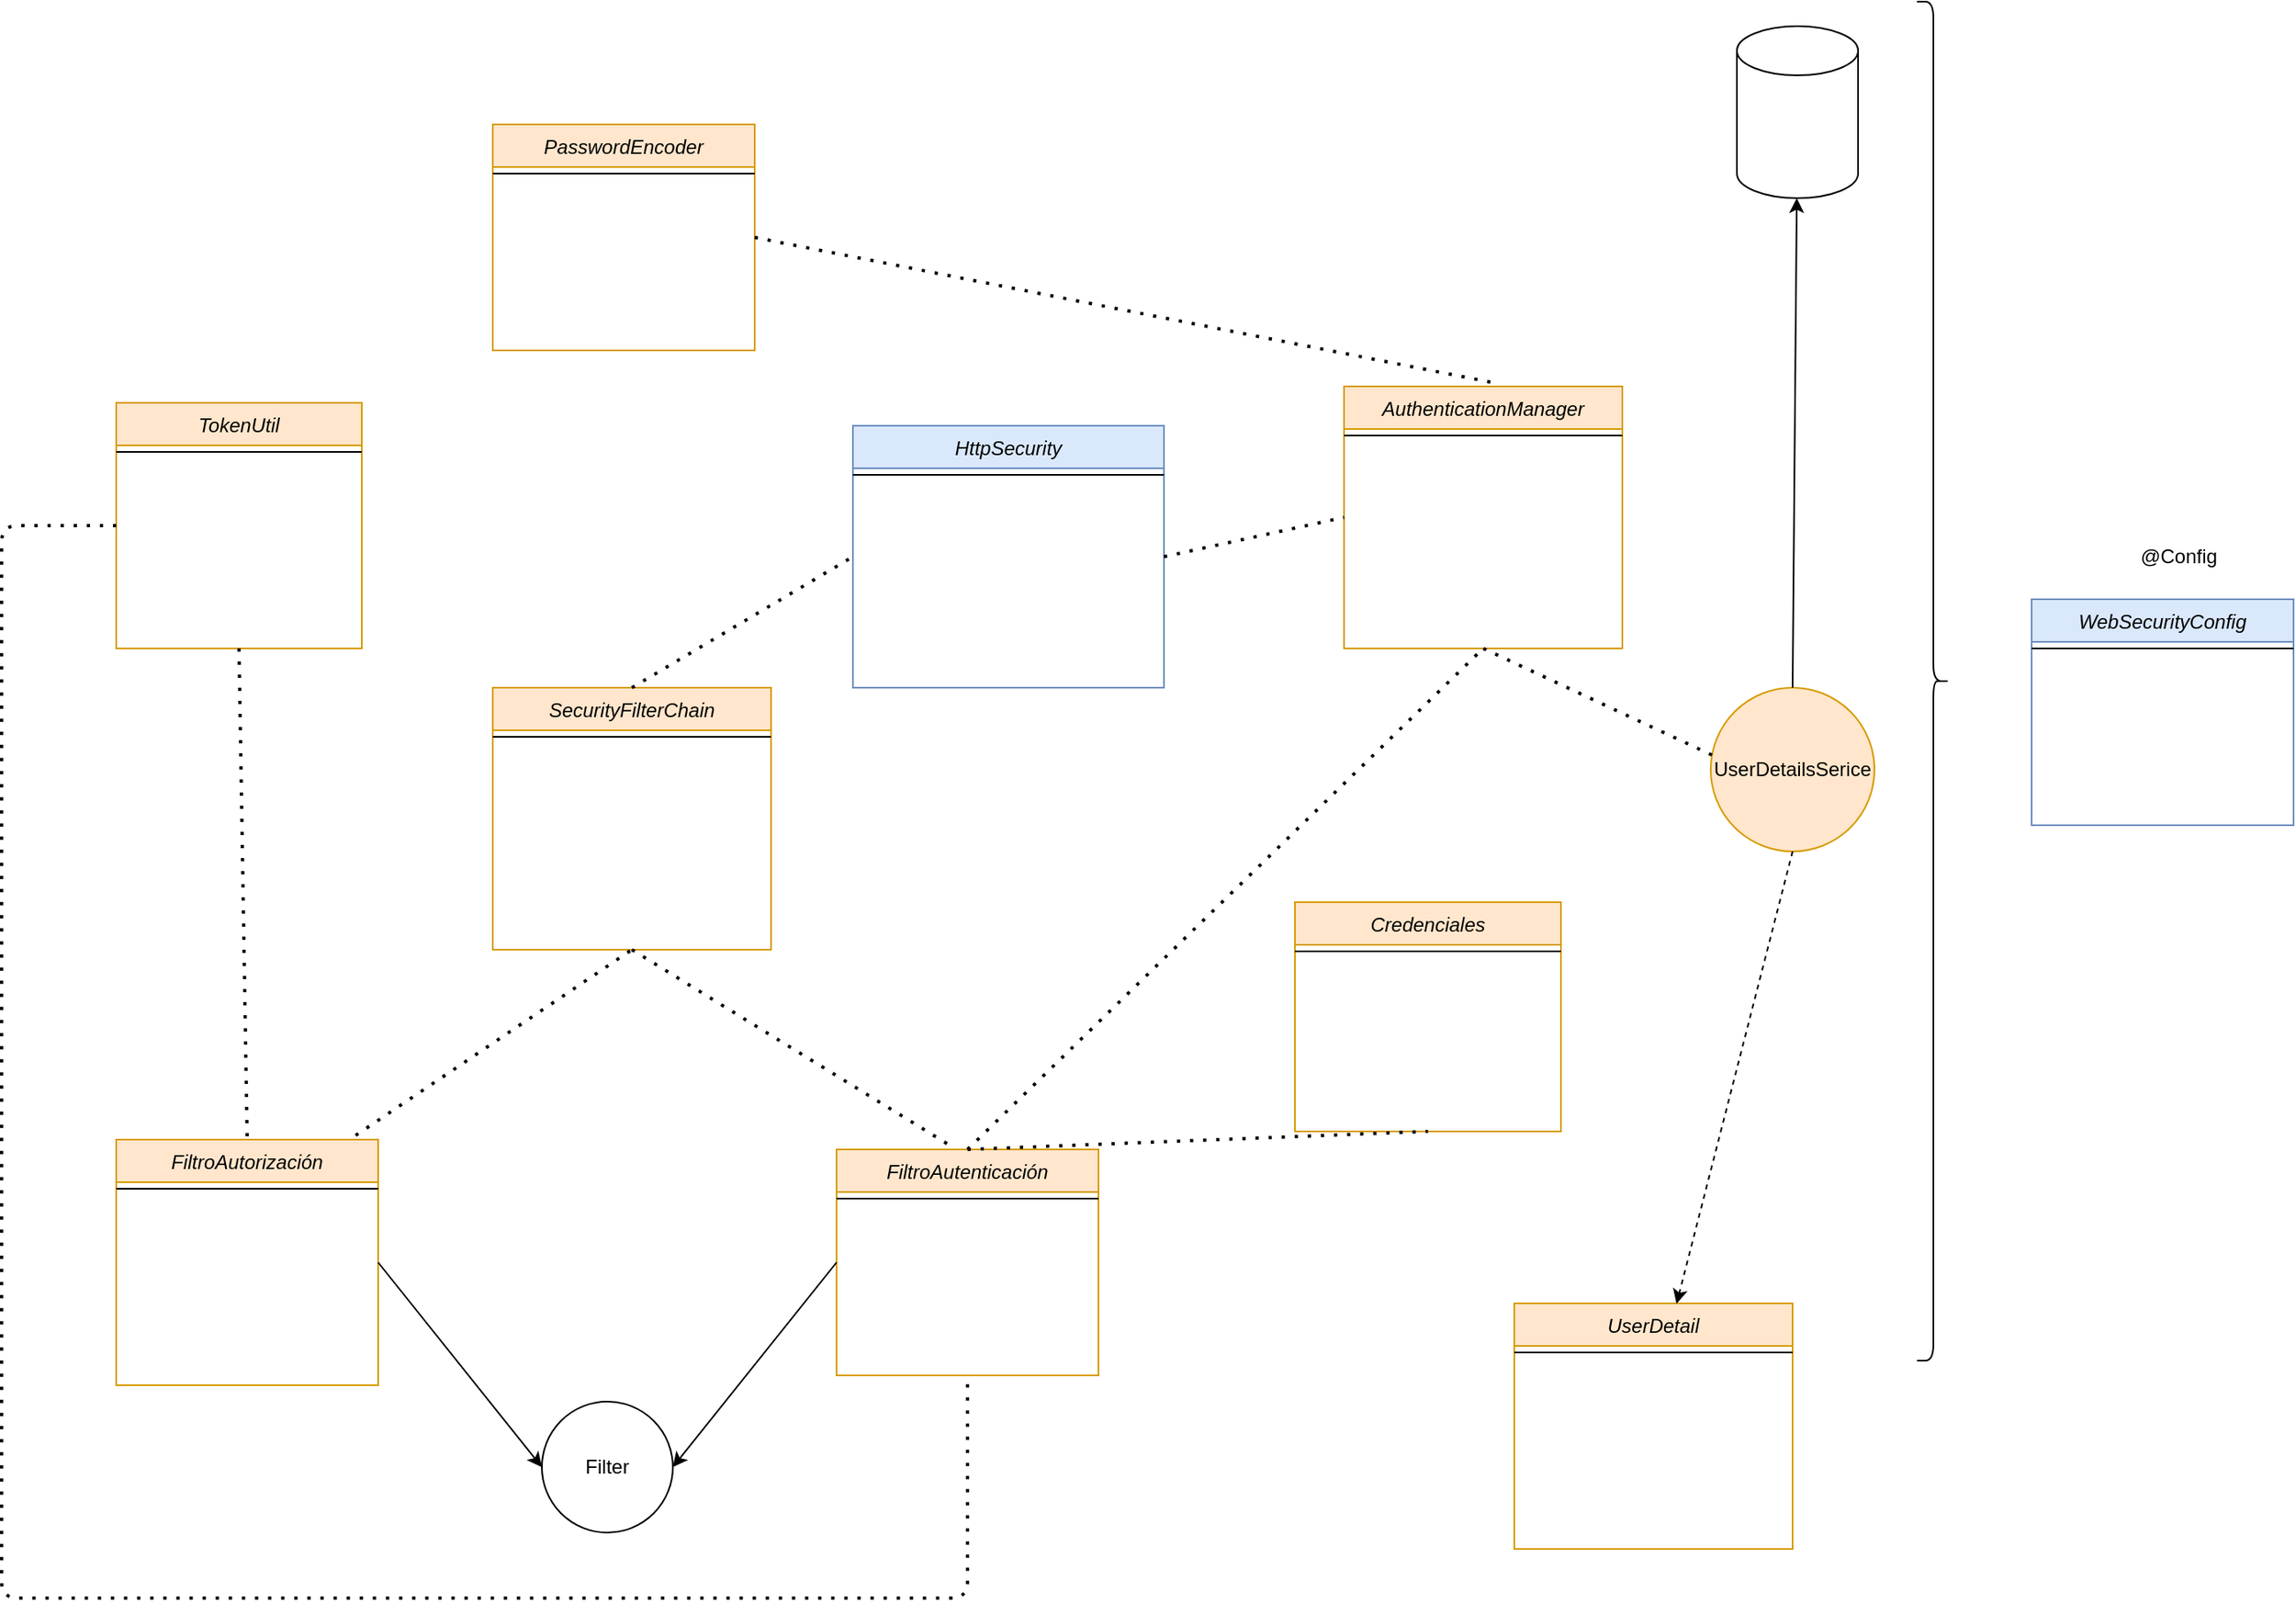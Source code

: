 <mxfile version="14.6.13" type="device"><diagram id="C5RBs43oDa-KdzZeNtuy" name="Page-1"><mxGraphModel dx="2012" dy="685" grid="1" gridSize="10" guides="1" tooltips="1" connect="1" arrows="1" fold="1" page="1" pageScale="1" pageWidth="827" pageHeight="1169" math="0" shadow="0"><root><mxCell id="WIyWlLk6GJQsqaUBKTNV-0"/><mxCell id="WIyWlLk6GJQsqaUBKTNV-1" parent="WIyWlLk6GJQsqaUBKTNV-0"/><mxCell id="zkfFHV4jXpPFQw0GAbJ--0" value="AuthenticationManager" style="swimlane;fontStyle=2;align=center;verticalAlign=top;childLayout=stackLayout;horizontal=1;startSize=26;horizontalStack=0;resizeParent=1;resizeLast=0;collapsible=1;marginBottom=0;rounded=0;shadow=0;strokeWidth=1;fillColor=#ffe6cc;strokeColor=#d79b00;" parent="WIyWlLk6GJQsqaUBKTNV-1" vertex="1"><mxGeometry x="160" y="315" width="170" height="160" as="geometry"><mxRectangle x="230" y="140" width="160" height="26" as="alternateBounds"/></mxGeometry></mxCell><mxCell id="zkfFHV4jXpPFQw0GAbJ--4" value="" style="line;html=1;strokeWidth=1;align=left;verticalAlign=middle;spacingTop=-1;spacingLeft=3;spacingRight=3;rotatable=0;labelPosition=right;points=[];portConstraint=eastwest;" parent="zkfFHV4jXpPFQw0GAbJ--0" vertex="1"><mxGeometry y="26" width="170" height="8" as="geometry"/></mxCell><mxCell id="4GpoOeR4wha2xD0uhhc4-0" value="PasswordEncoder" style="swimlane;fontStyle=2;align=center;verticalAlign=top;childLayout=stackLayout;horizontal=1;startSize=26;horizontalStack=0;resizeParent=1;resizeLast=0;collapsible=1;marginBottom=0;rounded=0;shadow=0;strokeWidth=1;fillColor=#ffe6cc;strokeColor=#d79b00;" parent="WIyWlLk6GJQsqaUBKTNV-1" vertex="1"><mxGeometry x="-360" y="155" width="160" height="138" as="geometry"><mxRectangle x="230" y="140" width="160" height="26" as="alternateBounds"/></mxGeometry></mxCell><mxCell id="4GpoOeR4wha2xD0uhhc4-1" value="" style="line;html=1;strokeWidth=1;align=left;verticalAlign=middle;spacingTop=-1;spacingLeft=3;spacingRight=3;rotatable=0;labelPosition=right;points=[];portConstraint=eastwest;" parent="4GpoOeR4wha2xD0uhhc4-0" vertex="1"><mxGeometry y="26" width="160" height="8" as="geometry"/></mxCell><mxCell id="4GpoOeR4wha2xD0uhhc4-2" value="HttpSecurity" style="swimlane;fontStyle=2;align=center;verticalAlign=top;childLayout=stackLayout;horizontal=1;startSize=26;horizontalStack=0;resizeParent=1;resizeLast=0;collapsible=1;marginBottom=0;rounded=0;shadow=0;strokeWidth=1;fillColor=#dae8fc;strokeColor=#6c8ebf;" parent="WIyWlLk6GJQsqaUBKTNV-1" vertex="1"><mxGeometry x="-140" y="339" width="190" height="160" as="geometry"><mxRectangle x="230" y="140" width="160" height="26" as="alternateBounds"/></mxGeometry></mxCell><mxCell id="4GpoOeR4wha2xD0uhhc4-3" value="" style="line;html=1;strokeWidth=1;align=left;verticalAlign=middle;spacingTop=-1;spacingLeft=3;spacingRight=3;rotatable=0;labelPosition=right;points=[];portConstraint=eastwest;" parent="4GpoOeR4wha2xD0uhhc4-2" vertex="1"><mxGeometry y="26" width="190" height="8" as="geometry"/></mxCell><mxCell id="4GpoOeR4wha2xD0uhhc4-4" value="UserDetailsSerice" style="ellipse;whiteSpace=wrap;html=1;aspect=fixed;fillColor=#ffe6cc;strokeColor=#d79b00;" parent="WIyWlLk6GJQsqaUBKTNV-1" vertex="1"><mxGeometry x="384" y="499" width="100" height="100" as="geometry"/></mxCell><mxCell id="4GpoOeR4wha2xD0uhhc4-5" value="FiltroAutenticación" style="swimlane;fontStyle=2;align=center;verticalAlign=top;childLayout=stackLayout;horizontal=1;startSize=26;horizontalStack=0;resizeParent=1;resizeLast=0;collapsible=1;marginBottom=0;rounded=0;shadow=0;strokeWidth=1;fillColor=#ffe6cc;strokeColor=#d79b00;" parent="WIyWlLk6GJQsqaUBKTNV-1" vertex="1"><mxGeometry x="-150" y="781" width="160" height="138" as="geometry"><mxRectangle x="230" y="140" width="160" height="26" as="alternateBounds"/></mxGeometry></mxCell><mxCell id="4GpoOeR4wha2xD0uhhc4-6" value="" style="line;html=1;strokeWidth=1;align=left;verticalAlign=middle;spacingTop=-1;spacingLeft=3;spacingRight=3;rotatable=0;labelPosition=right;points=[];portConstraint=eastwest;" parent="4GpoOeR4wha2xD0uhhc4-5" vertex="1"><mxGeometry y="26" width="160" height="8" as="geometry"/></mxCell><mxCell id="4GpoOeR4wha2xD0uhhc4-7" value="FiltroAutorización" style="swimlane;fontStyle=2;align=center;verticalAlign=top;childLayout=stackLayout;horizontal=1;startSize=26;horizontalStack=0;resizeParent=1;resizeLast=0;collapsible=1;marginBottom=0;rounded=0;shadow=0;strokeWidth=1;fillColor=#ffe6cc;strokeColor=#d79b00;" parent="WIyWlLk6GJQsqaUBKTNV-1" vertex="1"><mxGeometry x="-590" y="775" width="160" height="150" as="geometry"><mxRectangle x="230" y="140" width="160" height="26" as="alternateBounds"/></mxGeometry></mxCell><mxCell id="4GpoOeR4wha2xD0uhhc4-8" value="" style="line;html=1;strokeWidth=1;align=left;verticalAlign=middle;spacingTop=-1;spacingLeft=3;spacingRight=3;rotatable=0;labelPosition=right;points=[];portConstraint=eastwest;" parent="4GpoOeR4wha2xD0uhhc4-7" vertex="1"><mxGeometry y="26" width="160" height="8" as="geometry"/></mxCell><mxCell id="4GpoOeR4wha2xD0uhhc4-10" value="WebSecurityConfig" style="swimlane;fontStyle=2;align=center;verticalAlign=top;childLayout=stackLayout;horizontal=1;startSize=26;horizontalStack=0;resizeParent=1;resizeLast=0;collapsible=1;marginBottom=0;rounded=0;shadow=0;strokeWidth=1;fillColor=#dae8fc;strokeColor=#6c8ebf;" parent="WIyWlLk6GJQsqaUBKTNV-1" vertex="1"><mxGeometry x="580" y="445" width="160" height="138" as="geometry"><mxRectangle x="230" y="140" width="160" height="26" as="alternateBounds"/></mxGeometry></mxCell><mxCell id="4GpoOeR4wha2xD0uhhc4-11" value="" style="line;html=1;strokeWidth=1;align=left;verticalAlign=middle;spacingTop=-1;spacingLeft=3;spacingRight=3;rotatable=0;labelPosition=right;points=[];portConstraint=eastwest;" parent="4GpoOeR4wha2xD0uhhc4-10" vertex="1"><mxGeometry y="26" width="160" height="8" as="geometry"/></mxCell><mxCell id="4GpoOeR4wha2xD0uhhc4-12" value="" style="shape=cylinder3;whiteSpace=wrap;html=1;boundedLbl=1;backgroundOutline=1;size=15;" parent="WIyWlLk6GJQsqaUBKTNV-1" vertex="1"><mxGeometry x="400" y="95" width="74" height="105" as="geometry"/></mxCell><mxCell id="4GpoOeR4wha2xD0uhhc4-13" value="Filter" style="ellipse;whiteSpace=wrap;html=1;aspect=fixed;" parent="WIyWlLk6GJQsqaUBKTNV-1" vertex="1"><mxGeometry x="-330" y="935" width="80" height="80" as="geometry"/></mxCell><mxCell id="4GpoOeR4wha2xD0uhhc4-14" value="SecurityFilterChain" style="swimlane;fontStyle=2;align=center;verticalAlign=top;childLayout=stackLayout;horizontal=1;startSize=26;horizontalStack=0;resizeParent=1;resizeLast=0;collapsible=1;marginBottom=0;rounded=0;shadow=0;strokeWidth=1;fillColor=#ffe6cc;strokeColor=#d79b00;" parent="WIyWlLk6GJQsqaUBKTNV-1" vertex="1"><mxGeometry x="-360" y="499" width="170" height="160" as="geometry"><mxRectangle x="230" y="140" width="160" height="26" as="alternateBounds"/></mxGeometry></mxCell><mxCell id="4GpoOeR4wha2xD0uhhc4-15" value="" style="line;html=1;strokeWidth=1;align=left;verticalAlign=middle;spacingTop=-1;spacingLeft=3;spacingRight=3;rotatable=0;labelPosition=right;points=[];portConstraint=eastwest;" parent="4GpoOeR4wha2xD0uhhc4-14" vertex="1"><mxGeometry y="26" width="170" height="8" as="geometry"/></mxCell><mxCell id="4GpoOeR4wha2xD0uhhc4-16" value="TokenUtil" style="swimlane;fontStyle=2;align=center;verticalAlign=top;childLayout=stackLayout;horizontal=1;startSize=26;horizontalStack=0;resizeParent=1;resizeLast=0;collapsible=1;marginBottom=0;rounded=0;shadow=0;strokeWidth=1;fillColor=#ffe6cc;strokeColor=#d79b00;" parent="WIyWlLk6GJQsqaUBKTNV-1" vertex="1"><mxGeometry x="-590" y="325" width="150" height="150" as="geometry"><mxRectangle x="230" y="140" width="160" height="26" as="alternateBounds"/></mxGeometry></mxCell><mxCell id="4GpoOeR4wha2xD0uhhc4-17" value="" style="line;html=1;strokeWidth=1;align=left;verticalAlign=middle;spacingTop=-1;spacingLeft=3;spacingRight=3;rotatable=0;labelPosition=right;points=[];portConstraint=eastwest;" parent="4GpoOeR4wha2xD0uhhc4-16" vertex="1"><mxGeometry y="26" width="150" height="8" as="geometry"/></mxCell><mxCell id="4GpoOeR4wha2xD0uhhc4-18" value="UserDetail" style="swimlane;fontStyle=2;align=center;verticalAlign=top;childLayout=stackLayout;horizontal=1;startSize=26;horizontalStack=0;resizeParent=1;resizeLast=0;collapsible=1;marginBottom=0;rounded=0;shadow=0;strokeWidth=1;fillColor=#ffe6cc;strokeColor=#d79b00;" parent="WIyWlLk6GJQsqaUBKTNV-1" vertex="1"><mxGeometry x="264" y="875" width="170" height="150" as="geometry"><mxRectangle x="230" y="140" width="160" height="26" as="alternateBounds"/></mxGeometry></mxCell><mxCell id="4GpoOeR4wha2xD0uhhc4-19" value="" style="line;html=1;strokeWidth=1;align=left;verticalAlign=middle;spacingTop=-1;spacingLeft=3;spacingRight=3;rotatable=0;labelPosition=right;points=[];portConstraint=eastwest;" parent="4GpoOeR4wha2xD0uhhc4-18" vertex="1"><mxGeometry y="26" width="170" height="8" as="geometry"/></mxCell><mxCell id="4GpoOeR4wha2xD0uhhc4-20" value="" style="shape=curlyBracket;whiteSpace=wrap;html=1;rounded=1;flipH=1;" parent="WIyWlLk6GJQsqaUBKTNV-1" vertex="1"><mxGeometry x="510" y="80" width="20" height="830" as="geometry"/></mxCell><mxCell id="4GpoOeR4wha2xD0uhhc4-22" value="" style="endArrow=classic;startArrow=none;html=1;exitX=0.5;exitY=0;exitDx=0;exitDy=0;startFill=0;" parent="WIyWlLk6GJQsqaUBKTNV-1" source="4GpoOeR4wha2xD0uhhc4-4" target="4GpoOeR4wha2xD0uhhc4-12" edge="1"><mxGeometry width="50" height="50" relative="1" as="geometry"><mxPoint x="340" y="5" as="sourcePoint"/><mxPoint x="310" y="145" as="targetPoint"/></mxGeometry></mxCell><mxCell id="4GpoOeR4wha2xD0uhhc4-23" value="Credenciales" style="swimlane;fontStyle=2;align=center;verticalAlign=top;childLayout=stackLayout;horizontal=1;startSize=26;horizontalStack=0;resizeParent=1;resizeLast=0;collapsible=1;marginBottom=0;rounded=0;shadow=0;strokeWidth=1;fillColor=#ffe6cc;strokeColor=#d79b00;" parent="WIyWlLk6GJQsqaUBKTNV-1" vertex="1"><mxGeometry x="130" y="630" width="162.5" height="140" as="geometry"><mxRectangle x="230" y="140" width="160" height="26" as="alternateBounds"/></mxGeometry></mxCell><mxCell id="4GpoOeR4wha2xD0uhhc4-24" value="" style="line;html=1;strokeWidth=1;align=left;verticalAlign=middle;spacingTop=-1;spacingLeft=3;spacingRight=3;rotatable=0;labelPosition=right;points=[];portConstraint=eastwest;" parent="4GpoOeR4wha2xD0uhhc4-23" vertex="1"><mxGeometry y="26" width="162.5" height="8" as="geometry"/></mxCell><mxCell id="4GpoOeR4wha2xD0uhhc4-26" value="" style="endArrow=none;dashed=1;html=1;dashPattern=1 3;strokeWidth=2;entryX=0;entryY=0.5;entryDx=0;entryDy=0;exitX=1;exitY=0.5;exitDx=0;exitDy=0;" parent="WIyWlLk6GJQsqaUBKTNV-1" source="4GpoOeR4wha2xD0uhhc4-2" target="zkfFHV4jXpPFQw0GAbJ--0" edge="1"><mxGeometry width="50" height="50" relative="1" as="geometry"><mxPoint x="220" y="615" as="sourcePoint"/><mxPoint x="220" y="465" as="targetPoint"/></mxGeometry></mxCell><mxCell id="4GpoOeR4wha2xD0uhhc4-28" value="" style="endArrow=none;dashed=1;html=1;dashPattern=1 3;strokeWidth=2;exitX=1;exitY=0.5;exitDx=0;exitDy=0;entryX=0.547;entryY=-0.012;entryDx=0;entryDy=0;entryPerimeter=0;" parent="WIyWlLk6GJQsqaUBKTNV-1" source="4GpoOeR4wha2xD0uhhc4-0" target="zkfFHV4jXpPFQw0GAbJ--0" edge="1"><mxGeometry width="50" height="50" relative="1" as="geometry"><mxPoint x="220" y="195" as="sourcePoint"/><mxPoint x="270" y="145" as="targetPoint"/></mxGeometry></mxCell><mxCell id="4GpoOeR4wha2xD0uhhc4-32" value="" style="endArrow=classic;html=1;entryX=1;entryY=0.5;entryDx=0;entryDy=0;exitX=0;exitY=0.5;exitDx=0;exitDy=0;" parent="WIyWlLk6GJQsqaUBKTNV-1" source="4GpoOeR4wha2xD0uhhc4-5" target="4GpoOeR4wha2xD0uhhc4-13" edge="1"><mxGeometry width="50" height="50" relative="1" as="geometry"><mxPoint x="-160" y="815" as="sourcePoint"/><mxPoint x="-340" y="1035" as="targetPoint"/></mxGeometry></mxCell><mxCell id="4GpoOeR4wha2xD0uhhc4-33" value="" style="endArrow=classic;html=1;exitX=1;exitY=0.5;exitDx=0;exitDy=0;entryX=0;entryY=0.5;entryDx=0;entryDy=0;" parent="WIyWlLk6GJQsqaUBKTNV-1" source="4GpoOeR4wha2xD0uhhc4-7" target="4GpoOeR4wha2xD0uhhc4-13" edge="1"><mxGeometry width="50" height="50" relative="1" as="geometry"><mxPoint x="220" y="725" as="sourcePoint"/><mxPoint x="-380" y="850" as="targetPoint"/></mxGeometry></mxCell><mxCell id="4GpoOeR4wha2xD0uhhc4-37" value="" style="endArrow=classic;html=1;exitX=0.5;exitY=1;exitDx=0;exitDy=0;dashed=1;entryX=0.583;entryY=0.002;entryDx=0;entryDy=0;entryPerimeter=0;" parent="WIyWlLk6GJQsqaUBKTNV-1" source="4GpoOeR4wha2xD0uhhc4-4" target="4GpoOeR4wha2xD0uhhc4-18" edge="1"><mxGeometry width="50" height="50" relative="1" as="geometry"><mxPoint x="-120" y="455" as="sourcePoint"/><mxPoint x="420" y="855" as="targetPoint"/></mxGeometry></mxCell><mxCell id="4GpoOeR4wha2xD0uhhc4-43" value="" style="endArrow=none;dashed=1;html=1;dashPattern=1 3;strokeWidth=2;entryX=0.5;entryY=0;entryDx=0;entryDy=0;exitX=0.5;exitY=1;exitDx=0;exitDy=0;" parent="WIyWlLk6GJQsqaUBKTNV-1" source="4GpoOeR4wha2xD0uhhc4-16" target="4GpoOeR4wha2xD0uhhc4-7" edge="1"><mxGeometry width="50" height="50" relative="1" as="geometry"><mxPoint x="-540" y="545" as="sourcePoint"/><mxPoint x="-120" y="525" as="targetPoint"/></mxGeometry></mxCell><mxCell id="4GpoOeR4wha2xD0uhhc4-45" value="" style="endArrow=none;dashed=1;html=1;dashPattern=1 3;strokeWidth=2;exitX=0.914;exitY=-0.017;exitDx=0;exitDy=0;exitPerimeter=0;entryX=0.5;entryY=1;entryDx=0;entryDy=0;" parent="WIyWlLk6GJQsqaUBKTNV-1" source="4GpoOeR4wha2xD0uhhc4-7" target="4GpoOeR4wha2xD0uhhc4-14" edge="1"><mxGeometry width="50" height="50" relative="1" as="geometry"><mxPoint x="-170" y="575" as="sourcePoint"/><mxPoint x="-400" y="645" as="targetPoint"/></mxGeometry></mxCell><mxCell id="4GpoOeR4wha2xD0uhhc4-46" value="" style="endArrow=none;dashed=1;html=1;dashPattern=1 3;strokeWidth=2;entryX=0.438;entryY=-0.014;entryDx=0;entryDy=0;entryPerimeter=0;exitX=0.5;exitY=1;exitDx=0;exitDy=0;" parent="WIyWlLk6GJQsqaUBKTNV-1" source="4GpoOeR4wha2xD0uhhc4-14" target="4GpoOeR4wha2xD0uhhc4-5" edge="1"><mxGeometry width="50" height="50" relative="1" as="geometry"><mxPoint x="-170" y="575" as="sourcePoint"/><mxPoint x="-120" y="525" as="targetPoint"/></mxGeometry></mxCell><mxCell id="4GpoOeR4wha2xD0uhhc4-48" value="" style="endArrow=none;dashed=1;html=1;dashPattern=1 3;strokeWidth=2;entryX=0;entryY=0.5;entryDx=0;entryDy=0;exitX=0.5;exitY=0;exitDx=0;exitDy=0;" parent="WIyWlLk6GJQsqaUBKTNV-1" source="4GpoOeR4wha2xD0uhhc4-14" target="4GpoOeR4wha2xD0uhhc4-2" edge="1"><mxGeometry width="50" height="50" relative="1" as="geometry"><mxPoint x="60" y="429" as="sourcePoint"/><mxPoint x="205" y="475" as="targetPoint"/></mxGeometry></mxCell><mxCell id="4GpoOeR4wha2xD0uhhc4-49" value="" style="endArrow=none;dashed=1;html=1;dashPattern=1 3;strokeWidth=2;entryX=0.5;entryY=1;entryDx=0;entryDy=0;exitX=0.5;exitY=0;exitDx=0;exitDy=0;" parent="WIyWlLk6GJQsqaUBKTNV-1" source="4GpoOeR4wha2xD0uhhc4-5" target="4GpoOeR4wha2xD0uhhc4-23" edge="1"><mxGeometry width="50" height="50" relative="1" as="geometry"><mxPoint x="-170" y="575" as="sourcePoint"/><mxPoint x="-120" y="525" as="targetPoint"/></mxGeometry></mxCell><mxCell id="4GpoOeR4wha2xD0uhhc4-50" value="" style="endArrow=none;dashed=1;html=1;dashPattern=1 3;strokeWidth=2;exitX=0;exitY=0.5;exitDx=0;exitDy=0;entryX=0.5;entryY=1;entryDx=0;entryDy=0;" parent="WIyWlLk6GJQsqaUBKTNV-1" source="4GpoOeR4wha2xD0uhhc4-16" target="4GpoOeR4wha2xD0uhhc4-5" edge="1"><mxGeometry width="50" height="50" relative="1" as="geometry"><mxPoint x="-650" y="295" as="sourcePoint"/><mxPoint x="80" y="1025" as="targetPoint"/><Array as="points"><mxPoint x="-660" y="400"/><mxPoint x="-660" y="1055"/><mxPoint x="-70" y="1055"/></Array></mxGeometry></mxCell><mxCell id="4GpoOeR4wha2xD0uhhc4-51" value="" style="endArrow=none;dashed=1;html=1;dashPattern=1 3;strokeWidth=2;entryX=0.5;entryY=1;entryDx=0;entryDy=0;exitX=0.5;exitY=0;exitDx=0;exitDy=0;" parent="WIyWlLk6GJQsqaUBKTNV-1" source="4GpoOeR4wha2xD0uhhc4-5" target="zkfFHV4jXpPFQw0GAbJ--0" edge="1"><mxGeometry width="50" height="50" relative="1" as="geometry"><mxPoint x="-170" y="575" as="sourcePoint"/><mxPoint x="-120" y="525" as="targetPoint"/></mxGeometry></mxCell><mxCell id="4GpoOeR4wha2xD0uhhc4-52" value="@Config" style="text;html=1;strokeColor=none;fillColor=none;align=center;verticalAlign=middle;whiteSpace=wrap;rounded=0;" parent="WIyWlLk6GJQsqaUBKTNV-1" vertex="1"><mxGeometry x="650" y="409" width="40" height="20" as="geometry"/></mxCell><mxCell id="4GpoOeR4wha2xD0uhhc4-53" value="" style="endArrow=none;dashed=1;html=1;dashPattern=1 3;strokeWidth=2;entryX=0.5;entryY=1;entryDx=0;entryDy=0;exitX=0.007;exitY=0.411;exitDx=0;exitDy=0;exitPerimeter=0;" parent="WIyWlLk6GJQsqaUBKTNV-1" source="4GpoOeR4wha2xD0uhhc4-4" target="zkfFHV4jXpPFQw0GAbJ--0" edge="1"><mxGeometry width="50" height="50" relative="1" as="geometry"><mxPoint x="10" y="600" as="sourcePoint"/><mxPoint x="60" y="550" as="targetPoint"/></mxGeometry></mxCell></root></mxGraphModel></diagram></mxfile>